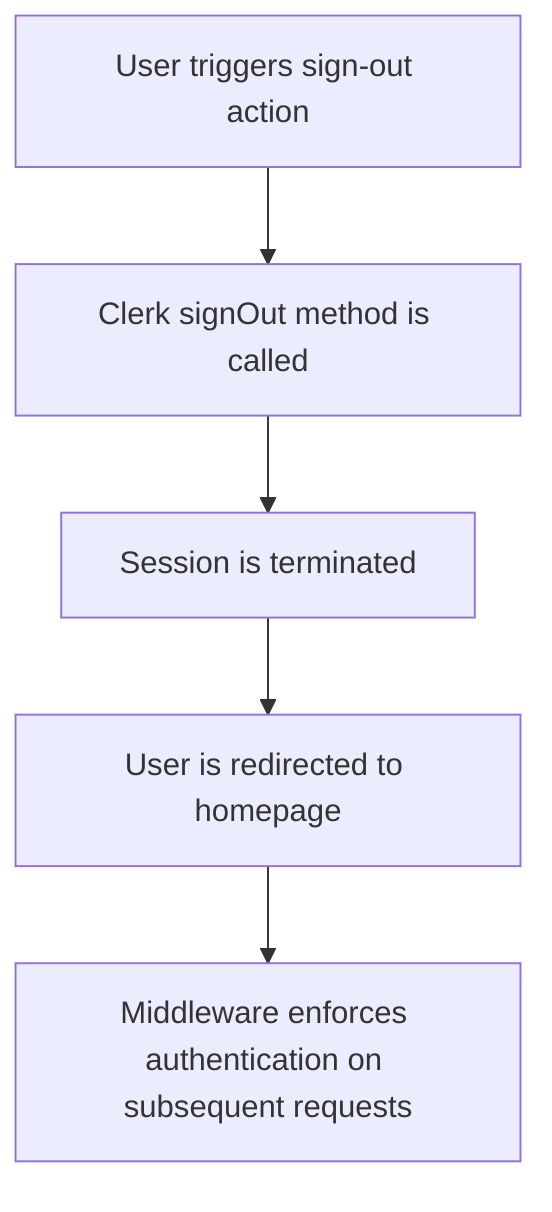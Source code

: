 flowchart TD
    %% Sign-Out Flow
    %% Process for signing out users

    step1["User triggers sign-out action"]
    step1 --> step2
    step2["Clerk signOut method is called"]
    step2 --> step3
    step3["Session is terminated"]
    step3 --> step4
    step4["User is redirected to homepage"]
    step4 --> step5
    step5["Middleware enforces authentication on subsequent requests"]